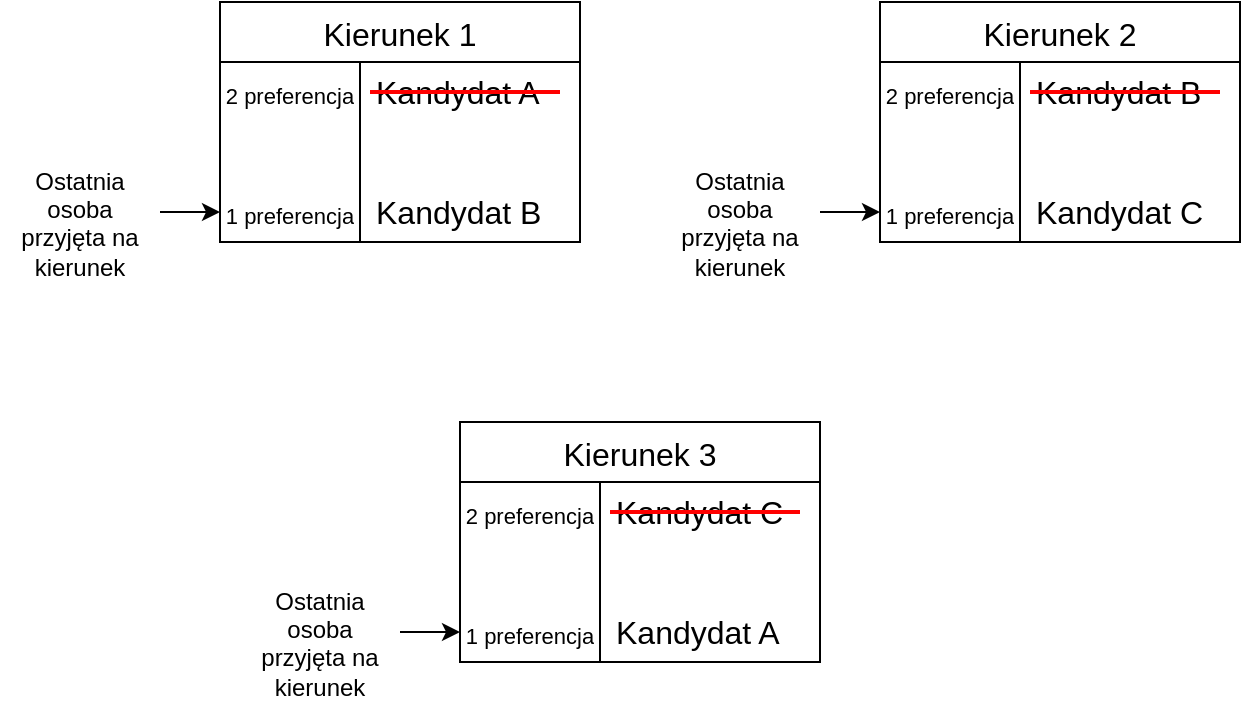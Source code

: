 <mxfile version="22.1.18" type="device">
  <diagram name="Page-1" id="yJg1RCpf2dcKaLlAALri">
    <mxGraphModel dx="1808" dy="626" grid="1" gridSize="10" guides="1" tooltips="1" connect="1" arrows="1" fold="1" page="1" pageScale="1" pageWidth="827" pageHeight="1169" math="0" shadow="0">
      <root>
        <mxCell id="0" />
        <mxCell id="1" parent="0" />
        <mxCell id="uZR4xmGE3PbE84iwXI2c-5" value="Kierunek 1" style="shape=table;startSize=30;container=1;collapsible=0;childLayout=tableLayout;fixedRows=1;rowLines=0;fontStyle=0;strokeColor=default;fontSize=16;" vertex="1" parent="1">
          <mxGeometry x="80" y="40" width="180" height="120" as="geometry" />
        </mxCell>
        <mxCell id="uZR4xmGE3PbE84iwXI2c-6" value="" style="shape=tableRow;horizontal=0;startSize=0;swimlaneHead=0;swimlaneBody=0;top=0;left=0;bottom=0;right=0;collapsible=0;dropTarget=0;fillColor=none;points=[[0,0.5],[1,0.5]];portConstraint=eastwest;strokeColor=inherit;fontSize=16;" vertex="1" parent="uZR4xmGE3PbE84iwXI2c-5">
          <mxGeometry y="30" width="180" height="30" as="geometry" />
        </mxCell>
        <mxCell id="uZR4xmGE3PbE84iwXI2c-7" value="&lt;font style=&quot;font-size: 11px;&quot;&gt;2 preferencja&lt;/font&gt;" style="shape=partialRectangle;html=1;whiteSpace=wrap;connectable=0;fillColor=none;top=0;left=0;bottom=0;right=0;overflow=hidden;pointerEvents=1;strokeColor=inherit;fontSize=16;" vertex="1" parent="uZR4xmGE3PbE84iwXI2c-6">
          <mxGeometry width="70" height="30" as="geometry">
            <mxRectangle width="70" height="30" as="alternateBounds" />
          </mxGeometry>
        </mxCell>
        <mxCell id="uZR4xmGE3PbE84iwXI2c-8" value="Kandydat A" style="shape=partialRectangle;html=1;whiteSpace=wrap;connectable=0;fillColor=none;top=0;left=0;bottom=0;right=0;align=left;spacingLeft=6;overflow=hidden;strokeColor=inherit;fontSize=16;" vertex="1" parent="uZR4xmGE3PbE84iwXI2c-6">
          <mxGeometry x="70" width="110" height="30" as="geometry">
            <mxRectangle width="110" height="30" as="alternateBounds" />
          </mxGeometry>
        </mxCell>
        <mxCell id="uZR4xmGE3PbE84iwXI2c-9" value="" style="shape=tableRow;horizontal=0;startSize=0;swimlaneHead=0;swimlaneBody=0;top=0;left=0;bottom=0;right=0;collapsible=0;dropTarget=0;fillColor=none;points=[[0,0.5],[1,0.5]];portConstraint=eastwest;strokeColor=inherit;fontSize=16;" vertex="1" parent="uZR4xmGE3PbE84iwXI2c-5">
          <mxGeometry y="60" width="180" height="30" as="geometry" />
        </mxCell>
        <mxCell id="uZR4xmGE3PbE84iwXI2c-10" value="" style="shape=partialRectangle;html=1;whiteSpace=wrap;connectable=0;fillColor=none;top=0;left=0;bottom=0;right=0;overflow=hidden;strokeColor=inherit;fontSize=16;" vertex="1" parent="uZR4xmGE3PbE84iwXI2c-9">
          <mxGeometry width="70" height="30" as="geometry">
            <mxRectangle width="70" height="30" as="alternateBounds" />
          </mxGeometry>
        </mxCell>
        <mxCell id="uZR4xmGE3PbE84iwXI2c-11" value="" style="shape=partialRectangle;html=1;whiteSpace=wrap;connectable=0;fillColor=none;top=0;left=0;bottom=0;right=0;align=left;spacingLeft=6;overflow=hidden;strokeColor=inherit;fontSize=16;" vertex="1" parent="uZR4xmGE3PbE84iwXI2c-9">
          <mxGeometry x="70" width="110" height="30" as="geometry">
            <mxRectangle width="110" height="30" as="alternateBounds" />
          </mxGeometry>
        </mxCell>
        <mxCell id="uZR4xmGE3PbE84iwXI2c-12" value="" style="shape=tableRow;horizontal=0;startSize=0;swimlaneHead=0;swimlaneBody=0;top=0;left=0;bottom=0;right=0;collapsible=0;dropTarget=0;fillColor=none;points=[[0,0.5],[1,0.5]];portConstraint=eastwest;strokeColor=inherit;fontSize=16;" vertex="1" parent="uZR4xmGE3PbE84iwXI2c-5">
          <mxGeometry y="90" width="180" height="30" as="geometry" />
        </mxCell>
        <mxCell id="uZR4xmGE3PbE84iwXI2c-13" value="&lt;font style=&quot;font-size: 11px;&quot;&gt;1 preferencja&lt;/font&gt;" style="shape=partialRectangle;html=1;whiteSpace=wrap;connectable=0;fillColor=none;top=0;left=0;bottom=0;right=0;overflow=hidden;strokeColor=inherit;fontSize=16;" vertex="1" parent="uZR4xmGE3PbE84iwXI2c-12">
          <mxGeometry width="70" height="30" as="geometry">
            <mxRectangle width="70" height="30" as="alternateBounds" />
          </mxGeometry>
        </mxCell>
        <mxCell id="uZR4xmGE3PbE84iwXI2c-14" value="Kandydat B" style="shape=partialRectangle;html=1;whiteSpace=wrap;connectable=0;fillColor=none;top=0;left=0;bottom=0;right=0;align=left;spacingLeft=6;overflow=hidden;strokeColor=inherit;fontSize=16;" vertex="1" parent="uZR4xmGE3PbE84iwXI2c-12">
          <mxGeometry x="70" width="110" height="30" as="geometry">
            <mxRectangle width="110" height="30" as="alternateBounds" />
          </mxGeometry>
        </mxCell>
        <mxCell id="uZR4xmGE3PbE84iwXI2c-16" value="" style="shape=image;html=1;verticalAlign=top;verticalLabelPosition=bottom;labelBackgroundColor=#ffffff;imageAspect=0;aspect=fixed;image=https://cdn0.iconfinder.com/data/icons/evericons-24px-vol-1/24/more-vertical-128.png" vertex="1" parent="1">
          <mxGeometry x="155" y="100" width="30" height="30" as="geometry" />
        </mxCell>
        <mxCell id="uZR4xmGE3PbE84iwXI2c-44" value="" style="endArrow=classic;html=1;rounded=0;entryX=0;entryY=0.5;entryDx=0;entryDy=0;" edge="1" parent="1" target="uZR4xmGE3PbE84iwXI2c-12">
          <mxGeometry width="50" height="50" relative="1" as="geometry">
            <mxPoint x="50" y="145" as="sourcePoint" />
            <mxPoint x="60" y="140" as="targetPoint" />
          </mxGeometry>
        </mxCell>
        <UserObject label="Ostatnia osoba przyjęta na kierunek" placeholders="1" name="Variable" id="uZR4xmGE3PbE84iwXI2c-46">
          <mxCell style="text;html=1;strokeColor=none;fillColor=none;align=center;verticalAlign=middle;whiteSpace=wrap;overflow=hidden;" vertex="1" parent="1">
            <mxGeometry x="-30" y="120" width="80" height="60" as="geometry" />
          </mxCell>
        </UserObject>
        <mxCell id="uZR4xmGE3PbE84iwXI2c-47" value="Kierunek 2" style="shape=table;startSize=30;container=1;collapsible=0;childLayout=tableLayout;fixedRows=1;rowLines=0;fontStyle=0;strokeColor=default;fontSize=16;" vertex="1" parent="1">
          <mxGeometry x="410" y="40" width="180" height="120" as="geometry" />
        </mxCell>
        <mxCell id="uZR4xmGE3PbE84iwXI2c-48" value="" style="shape=tableRow;horizontal=0;startSize=0;swimlaneHead=0;swimlaneBody=0;top=0;left=0;bottom=0;right=0;collapsible=0;dropTarget=0;fillColor=none;points=[[0,0.5],[1,0.5]];portConstraint=eastwest;strokeColor=inherit;fontSize=16;" vertex="1" parent="uZR4xmGE3PbE84iwXI2c-47">
          <mxGeometry y="30" width="180" height="30" as="geometry" />
        </mxCell>
        <mxCell id="uZR4xmGE3PbE84iwXI2c-49" value="&lt;font style=&quot;font-size: 11px;&quot;&gt;2 preferencja&lt;/font&gt;" style="shape=partialRectangle;html=1;whiteSpace=wrap;connectable=0;fillColor=none;top=0;left=0;bottom=0;right=0;overflow=hidden;pointerEvents=1;strokeColor=inherit;fontSize=16;" vertex="1" parent="uZR4xmGE3PbE84iwXI2c-48">
          <mxGeometry width="70" height="30" as="geometry">
            <mxRectangle width="70" height="30" as="alternateBounds" />
          </mxGeometry>
        </mxCell>
        <mxCell id="uZR4xmGE3PbE84iwXI2c-50" value="Kandydat B" style="shape=partialRectangle;html=1;whiteSpace=wrap;connectable=0;fillColor=none;top=0;left=0;bottom=0;right=0;align=left;spacingLeft=6;overflow=hidden;strokeColor=inherit;fontSize=16;" vertex="1" parent="uZR4xmGE3PbE84iwXI2c-48">
          <mxGeometry x="70" width="110" height="30" as="geometry">
            <mxRectangle width="110" height="30" as="alternateBounds" />
          </mxGeometry>
        </mxCell>
        <mxCell id="uZR4xmGE3PbE84iwXI2c-51" value="" style="shape=tableRow;horizontal=0;startSize=0;swimlaneHead=0;swimlaneBody=0;top=0;left=0;bottom=0;right=0;collapsible=0;dropTarget=0;fillColor=none;points=[[0,0.5],[1,0.5]];portConstraint=eastwest;strokeColor=inherit;fontSize=16;" vertex="1" parent="uZR4xmGE3PbE84iwXI2c-47">
          <mxGeometry y="60" width="180" height="30" as="geometry" />
        </mxCell>
        <mxCell id="uZR4xmGE3PbE84iwXI2c-52" value="" style="shape=partialRectangle;html=1;whiteSpace=wrap;connectable=0;fillColor=none;top=0;left=0;bottom=0;right=0;overflow=hidden;strokeColor=inherit;fontSize=16;" vertex="1" parent="uZR4xmGE3PbE84iwXI2c-51">
          <mxGeometry width="70" height="30" as="geometry">
            <mxRectangle width="70" height="30" as="alternateBounds" />
          </mxGeometry>
        </mxCell>
        <mxCell id="uZR4xmGE3PbE84iwXI2c-53" value="" style="shape=partialRectangle;html=1;whiteSpace=wrap;connectable=0;fillColor=none;top=0;left=0;bottom=0;right=0;align=left;spacingLeft=6;overflow=hidden;strokeColor=inherit;fontSize=16;" vertex="1" parent="uZR4xmGE3PbE84iwXI2c-51">
          <mxGeometry x="70" width="110" height="30" as="geometry">
            <mxRectangle width="110" height="30" as="alternateBounds" />
          </mxGeometry>
        </mxCell>
        <mxCell id="uZR4xmGE3PbE84iwXI2c-54" value="" style="shape=tableRow;horizontal=0;startSize=0;swimlaneHead=0;swimlaneBody=0;top=0;left=0;bottom=0;right=0;collapsible=0;dropTarget=0;fillColor=none;points=[[0,0.5],[1,0.5]];portConstraint=eastwest;strokeColor=inherit;fontSize=16;" vertex="1" parent="uZR4xmGE3PbE84iwXI2c-47">
          <mxGeometry y="90" width="180" height="30" as="geometry" />
        </mxCell>
        <mxCell id="uZR4xmGE3PbE84iwXI2c-55" value="&lt;font style=&quot;font-size: 11px;&quot;&gt;1 preferencja&lt;/font&gt;" style="shape=partialRectangle;html=1;whiteSpace=wrap;connectable=0;fillColor=none;top=0;left=0;bottom=0;right=0;overflow=hidden;strokeColor=inherit;fontSize=16;" vertex="1" parent="uZR4xmGE3PbE84iwXI2c-54">
          <mxGeometry width="70" height="30" as="geometry">
            <mxRectangle width="70" height="30" as="alternateBounds" />
          </mxGeometry>
        </mxCell>
        <mxCell id="uZR4xmGE3PbE84iwXI2c-56" value="Kandydat C" style="shape=partialRectangle;html=1;whiteSpace=wrap;connectable=0;fillColor=none;top=0;left=0;bottom=0;right=0;align=left;spacingLeft=6;overflow=hidden;strokeColor=inherit;fontSize=16;" vertex="1" parent="uZR4xmGE3PbE84iwXI2c-54">
          <mxGeometry x="70" width="110" height="30" as="geometry">
            <mxRectangle width="110" height="30" as="alternateBounds" />
          </mxGeometry>
        </mxCell>
        <mxCell id="uZR4xmGE3PbE84iwXI2c-57" value="" style="shape=image;html=1;verticalAlign=top;verticalLabelPosition=bottom;labelBackgroundColor=#ffffff;imageAspect=0;aspect=fixed;image=https://cdn0.iconfinder.com/data/icons/evericons-24px-vol-1/24/more-vertical-128.png" vertex="1" parent="1">
          <mxGeometry x="485" y="100" width="30" height="30" as="geometry" />
        </mxCell>
        <mxCell id="uZR4xmGE3PbE84iwXI2c-58" value="" style="endArrow=classic;html=1;rounded=0;entryX=0;entryY=0.5;entryDx=0;entryDy=0;" edge="1" parent="1" target="uZR4xmGE3PbE84iwXI2c-54">
          <mxGeometry width="50" height="50" relative="1" as="geometry">
            <mxPoint x="380" y="145" as="sourcePoint" />
            <mxPoint x="390" y="140" as="targetPoint" />
          </mxGeometry>
        </mxCell>
        <UserObject label="Ostatnia osoba przyjęta na kierunek" placeholders="1" name="Variable" id="uZR4xmGE3PbE84iwXI2c-59">
          <mxCell style="text;html=1;strokeColor=none;fillColor=none;align=center;verticalAlign=middle;whiteSpace=wrap;overflow=hidden;" vertex="1" parent="1">
            <mxGeometry x="300" y="120" width="80" height="60" as="geometry" />
          </mxCell>
        </UserObject>
        <mxCell id="uZR4xmGE3PbE84iwXI2c-60" value="" style="line;strokeWidth=2;html=1;strokeColor=#FF0000;" vertex="1" parent="1">
          <mxGeometry x="155" y="80" width="95" height="10" as="geometry" />
        </mxCell>
        <mxCell id="uZR4xmGE3PbE84iwXI2c-61" value="" style="line;strokeWidth=2;html=1;strokeColor=#FF0000;" vertex="1" parent="1">
          <mxGeometry x="485" y="80" width="95" height="10" as="geometry" />
        </mxCell>
        <mxCell id="uZR4xmGE3PbE84iwXI2c-90" value="Kierunek 3" style="shape=table;startSize=30;container=1;collapsible=0;childLayout=tableLayout;fixedRows=1;rowLines=0;fontStyle=0;strokeColor=default;fontSize=16;" vertex="1" parent="1">
          <mxGeometry x="200" y="250" width="180" height="120" as="geometry" />
        </mxCell>
        <mxCell id="uZR4xmGE3PbE84iwXI2c-91" value="" style="shape=tableRow;horizontal=0;startSize=0;swimlaneHead=0;swimlaneBody=0;top=0;left=0;bottom=0;right=0;collapsible=0;dropTarget=0;fillColor=none;points=[[0,0.5],[1,0.5]];portConstraint=eastwest;strokeColor=inherit;fontSize=16;" vertex="1" parent="uZR4xmGE3PbE84iwXI2c-90">
          <mxGeometry y="30" width="180" height="30" as="geometry" />
        </mxCell>
        <mxCell id="uZR4xmGE3PbE84iwXI2c-92" value="&lt;font style=&quot;font-size: 11px;&quot;&gt;2 preferencja&lt;/font&gt;" style="shape=partialRectangle;html=1;whiteSpace=wrap;connectable=0;fillColor=none;top=0;left=0;bottom=0;right=0;overflow=hidden;pointerEvents=1;strokeColor=inherit;fontSize=16;" vertex="1" parent="uZR4xmGE3PbE84iwXI2c-91">
          <mxGeometry width="70" height="30" as="geometry">
            <mxRectangle width="70" height="30" as="alternateBounds" />
          </mxGeometry>
        </mxCell>
        <mxCell id="uZR4xmGE3PbE84iwXI2c-93" value="Kandydat C" style="shape=partialRectangle;html=1;whiteSpace=wrap;connectable=0;fillColor=none;top=0;left=0;bottom=0;right=0;align=left;spacingLeft=6;overflow=hidden;strokeColor=inherit;fontSize=16;" vertex="1" parent="uZR4xmGE3PbE84iwXI2c-91">
          <mxGeometry x="70" width="110" height="30" as="geometry">
            <mxRectangle width="110" height="30" as="alternateBounds" />
          </mxGeometry>
        </mxCell>
        <mxCell id="uZR4xmGE3PbE84iwXI2c-94" value="" style="shape=tableRow;horizontal=0;startSize=0;swimlaneHead=0;swimlaneBody=0;top=0;left=0;bottom=0;right=0;collapsible=0;dropTarget=0;fillColor=none;points=[[0,0.5],[1,0.5]];portConstraint=eastwest;strokeColor=inherit;fontSize=16;" vertex="1" parent="uZR4xmGE3PbE84iwXI2c-90">
          <mxGeometry y="60" width="180" height="30" as="geometry" />
        </mxCell>
        <mxCell id="uZR4xmGE3PbE84iwXI2c-95" value="" style="shape=partialRectangle;html=1;whiteSpace=wrap;connectable=0;fillColor=none;top=0;left=0;bottom=0;right=0;overflow=hidden;strokeColor=inherit;fontSize=16;" vertex="1" parent="uZR4xmGE3PbE84iwXI2c-94">
          <mxGeometry width="70" height="30" as="geometry">
            <mxRectangle width="70" height="30" as="alternateBounds" />
          </mxGeometry>
        </mxCell>
        <mxCell id="uZR4xmGE3PbE84iwXI2c-96" value="" style="shape=partialRectangle;html=1;whiteSpace=wrap;connectable=0;fillColor=none;top=0;left=0;bottom=0;right=0;align=left;spacingLeft=6;overflow=hidden;strokeColor=inherit;fontSize=16;" vertex="1" parent="uZR4xmGE3PbE84iwXI2c-94">
          <mxGeometry x="70" width="110" height="30" as="geometry">
            <mxRectangle width="110" height="30" as="alternateBounds" />
          </mxGeometry>
        </mxCell>
        <mxCell id="uZR4xmGE3PbE84iwXI2c-97" value="" style="shape=tableRow;horizontal=0;startSize=0;swimlaneHead=0;swimlaneBody=0;top=0;left=0;bottom=0;right=0;collapsible=0;dropTarget=0;fillColor=none;points=[[0,0.5],[1,0.5]];portConstraint=eastwest;strokeColor=inherit;fontSize=16;" vertex="1" parent="uZR4xmGE3PbE84iwXI2c-90">
          <mxGeometry y="90" width="180" height="30" as="geometry" />
        </mxCell>
        <mxCell id="uZR4xmGE3PbE84iwXI2c-98" value="&lt;font style=&quot;font-size: 11px;&quot;&gt;1 preferencja&lt;/font&gt;" style="shape=partialRectangle;html=1;whiteSpace=wrap;connectable=0;fillColor=none;top=0;left=0;bottom=0;right=0;overflow=hidden;strokeColor=inherit;fontSize=16;" vertex="1" parent="uZR4xmGE3PbE84iwXI2c-97">
          <mxGeometry width="70" height="30" as="geometry">
            <mxRectangle width="70" height="30" as="alternateBounds" />
          </mxGeometry>
        </mxCell>
        <mxCell id="uZR4xmGE3PbE84iwXI2c-99" value="Kandydat A" style="shape=partialRectangle;html=1;whiteSpace=wrap;connectable=0;fillColor=none;top=0;left=0;bottom=0;right=0;align=left;spacingLeft=6;overflow=hidden;strokeColor=inherit;fontSize=16;" vertex="1" parent="uZR4xmGE3PbE84iwXI2c-97">
          <mxGeometry x="70" width="110" height="30" as="geometry">
            <mxRectangle width="110" height="30" as="alternateBounds" />
          </mxGeometry>
        </mxCell>
        <mxCell id="uZR4xmGE3PbE84iwXI2c-100" value="" style="shape=image;html=1;verticalAlign=top;verticalLabelPosition=bottom;labelBackgroundColor=#ffffff;imageAspect=0;aspect=fixed;image=https://cdn0.iconfinder.com/data/icons/evericons-24px-vol-1/24/more-vertical-128.png" vertex="1" parent="1">
          <mxGeometry x="275" y="310" width="30" height="30" as="geometry" />
        </mxCell>
        <mxCell id="uZR4xmGE3PbE84iwXI2c-101" value="" style="endArrow=classic;html=1;rounded=0;entryX=0;entryY=0.5;entryDx=0;entryDy=0;" edge="1" parent="1" target="uZR4xmGE3PbE84iwXI2c-97">
          <mxGeometry width="50" height="50" relative="1" as="geometry">
            <mxPoint x="170" y="355" as="sourcePoint" />
            <mxPoint x="180" y="350" as="targetPoint" />
          </mxGeometry>
        </mxCell>
        <UserObject label="Ostatnia osoba przyjęta na kierunek" placeholders="1" name="Variable" id="uZR4xmGE3PbE84iwXI2c-102">
          <mxCell style="text;html=1;strokeColor=none;fillColor=none;align=center;verticalAlign=middle;whiteSpace=wrap;overflow=hidden;" vertex="1" parent="1">
            <mxGeometry x="90" y="330" width="80" height="60" as="geometry" />
          </mxCell>
        </UserObject>
        <mxCell id="uZR4xmGE3PbE84iwXI2c-103" value="" style="line;strokeWidth=2;html=1;strokeColor=#FF0000;" vertex="1" parent="1">
          <mxGeometry x="275" y="290" width="95" height="10" as="geometry" />
        </mxCell>
      </root>
    </mxGraphModel>
  </diagram>
</mxfile>
